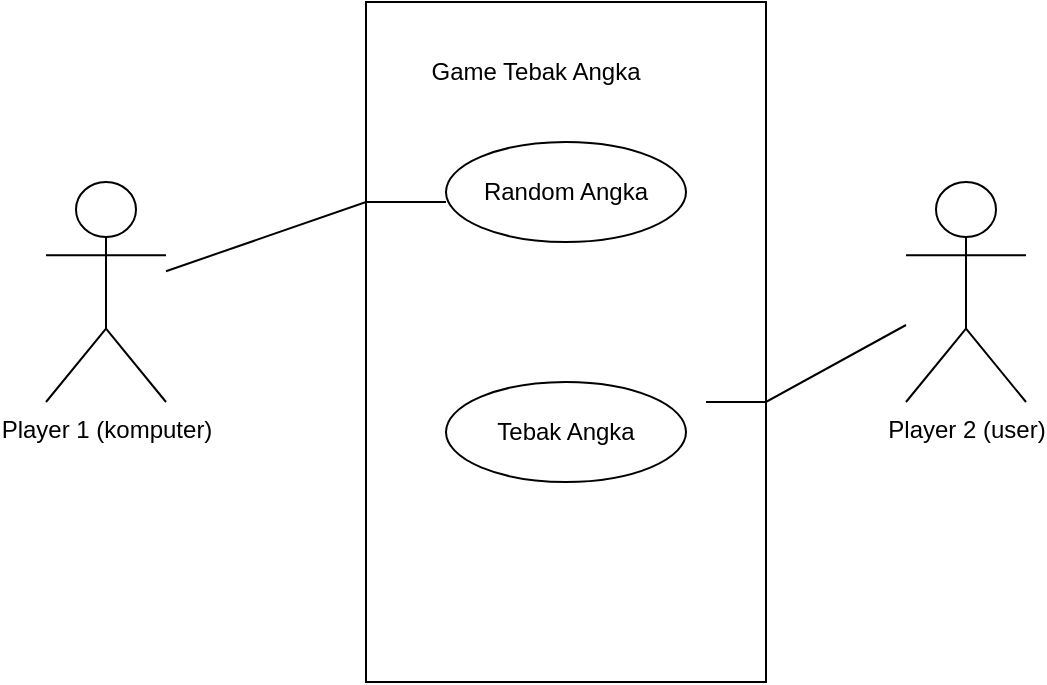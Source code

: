 <mxfile version="21.6.8" type="github">
  <diagram name="Page-1" id="eqGyCCfPNex0Bkg2P7ot">
    <mxGraphModel dx="880" dy="478" grid="1" gridSize="10" guides="1" tooltips="1" connect="1" arrows="1" fold="1" page="1" pageScale="1" pageWidth="850" pageHeight="1100" math="0" shadow="0">
      <root>
        <mxCell id="0" />
        <mxCell id="1" parent="0" />
        <mxCell id="Cc_5oxLpGIUdcH8wUxQt-2" value="" style="rounded=0;whiteSpace=wrap;html=1;rotation=0;direction=south;" vertex="1" parent="1">
          <mxGeometry x="330" y="40" width="200" height="340" as="geometry" />
        </mxCell>
        <mxCell id="Cc_5oxLpGIUdcH8wUxQt-3" value="Player 1 (komputer)" style="shape=umlActor;verticalLabelPosition=bottom;verticalAlign=top;html=1;outlineConnect=0;" vertex="1" parent="1">
          <mxGeometry x="170" y="130" width="60" height="110" as="geometry" />
        </mxCell>
        <mxCell id="Cc_5oxLpGIUdcH8wUxQt-4" value="Player 2 (user)" style="shape=umlActor;verticalLabelPosition=bottom;verticalAlign=top;html=1;outlineConnect=0;" vertex="1" parent="1">
          <mxGeometry x="600" y="130" width="60" height="110" as="geometry" />
        </mxCell>
        <mxCell id="Cc_5oxLpGIUdcH8wUxQt-5" value="Game Tebak Angka" style="text;html=1;strokeColor=none;fillColor=none;align=center;verticalAlign=middle;whiteSpace=wrap;rounded=0;" vertex="1" parent="1">
          <mxGeometry x="360" y="60" width="110" height="30" as="geometry" />
        </mxCell>
        <mxCell id="Cc_5oxLpGIUdcH8wUxQt-11" value="" style="ellipse;whiteSpace=wrap;html=1;" vertex="1" parent="1">
          <mxGeometry x="370" y="110" width="120" height="50" as="geometry" />
        </mxCell>
        <mxCell id="Cc_5oxLpGIUdcH8wUxQt-12" value="Random Angka" style="text;html=1;strokeColor=none;fillColor=none;align=center;verticalAlign=middle;whiteSpace=wrap;rounded=0;" vertex="1" parent="1">
          <mxGeometry x="385" y="120" width="90" height="30" as="geometry" />
        </mxCell>
        <mxCell id="Cc_5oxLpGIUdcH8wUxQt-14" value="" style="ellipse;whiteSpace=wrap;html=1;" vertex="1" parent="1">
          <mxGeometry x="370" y="230" width="120" height="50" as="geometry" />
        </mxCell>
        <mxCell id="Cc_5oxLpGIUdcH8wUxQt-15" value="Tebak Angka" style="text;html=1;strokeColor=none;fillColor=none;align=center;verticalAlign=middle;whiteSpace=wrap;rounded=0;" vertex="1" parent="1">
          <mxGeometry x="390" y="240" width="80" height="30" as="geometry" />
        </mxCell>
        <mxCell id="Cc_5oxLpGIUdcH8wUxQt-29" value="" style="endArrow=none;html=1;rounded=0;" edge="1" parent="1" source="Cc_5oxLpGIUdcH8wUxQt-3">
          <mxGeometry width="50" height="50" relative="1" as="geometry">
            <mxPoint x="320" y="190" as="sourcePoint" />
            <mxPoint x="370" y="140" as="targetPoint" />
            <Array as="points">
              <mxPoint x="330" y="140" />
            </Array>
          </mxGeometry>
        </mxCell>
        <mxCell id="Cc_5oxLpGIUdcH8wUxQt-37" value="" style="endArrow=none;html=1;rounded=0;" edge="1" parent="1" target="Cc_5oxLpGIUdcH8wUxQt-4">
          <mxGeometry width="50" height="50" relative="1" as="geometry">
            <mxPoint x="499.997" y="240.005" as="sourcePoint" />
            <mxPoint x="628.8" y="183.18" as="targetPoint" />
            <Array as="points">
              <mxPoint x="530" y="240" />
            </Array>
          </mxGeometry>
        </mxCell>
      </root>
    </mxGraphModel>
  </diagram>
</mxfile>
